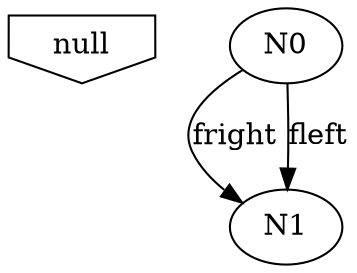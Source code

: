 digraph s3 {
	nodesep=.5; ordering=out;
	null [ shape = invhouse ];
	N0->N1 	[ label = fright ];
	N0->N1 	[ label = fleft ];
}
